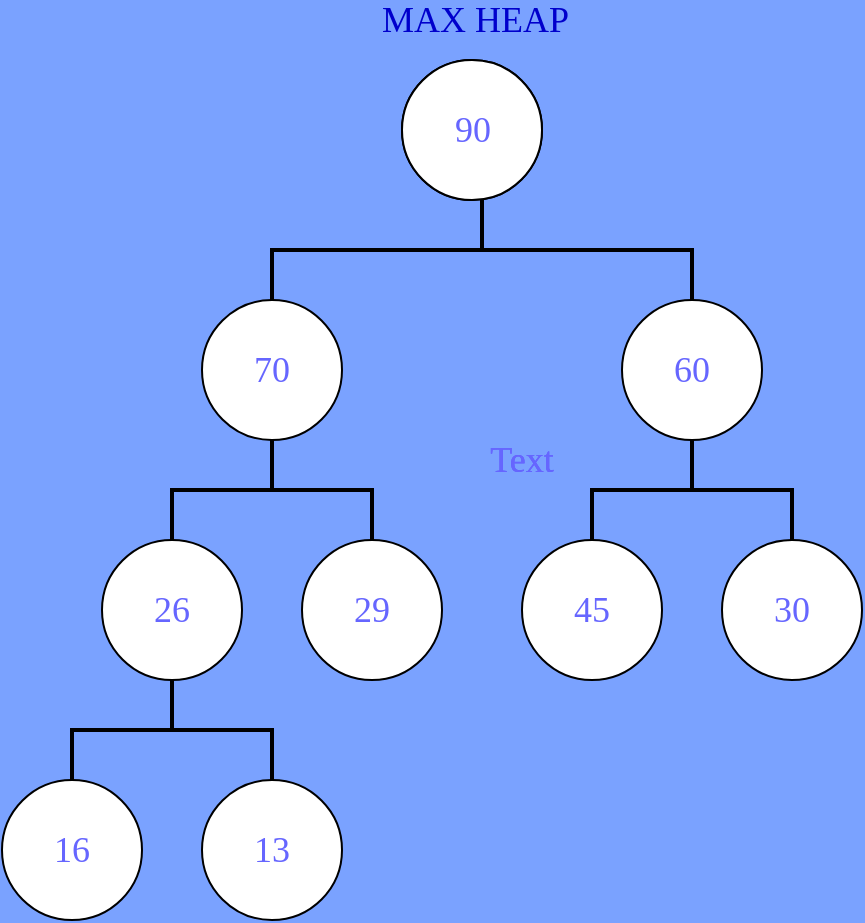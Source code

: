 <mxfile version="13.11.0" type="github">
  <diagram id="w1ukBDx6zw6wcxLItHl0" name="Page-1">
    <mxGraphModel dx="1038" dy="575" grid="1" gridSize="10" guides="1" tooltips="1" connect="1" arrows="1" fold="1" page="1" pageScale="1" pageWidth="850" pageHeight="1100" background="#7AA2FF" math="0" shadow="0">
      <root>
        <mxCell id="0" />
        <mxCell id="1" parent="0" />
        <mxCell id="GdWQ3C4kMzwYWPHnyi9k-1" value="" style="ellipse;whiteSpace=wrap;html=1;aspect=fixed;" parent="1" vertex="1">
          <mxGeometry x="480" y="220" width="70" height="70" as="geometry" />
        </mxCell>
        <mxCell id="GdWQ3C4kMzwYWPHnyi9k-4" value="" style="ellipse;whiteSpace=wrap;html=1;aspect=fixed;" parent="1" vertex="1">
          <mxGeometry x="270" y="220" width="70" height="70" as="geometry" />
        </mxCell>
        <mxCell id="GdWQ3C4kMzwYWPHnyi9k-5" value="" style="ellipse;whiteSpace=wrap;html=1;aspect=fixed;" parent="1" vertex="1">
          <mxGeometry x="370" y="100" width="70" height="70" as="geometry" />
        </mxCell>
        <mxCell id="GdWQ3C4kMzwYWPHnyi9k-8" value="" style="strokeWidth=2;html=1;shape=mxgraph.flowchart.annotation_2;align=left;labelPosition=right;pointerEvents=1;direction=south;" parent="1" vertex="1">
          <mxGeometry x="305" y="170" width="210" height="50" as="geometry" />
        </mxCell>
        <mxCell id="GdWQ3C4kMzwYWPHnyi9k-9" value="" style="ellipse;whiteSpace=wrap;html=1;aspect=fixed;" parent="1" vertex="1">
          <mxGeometry x="320" y="340" width="70" height="70" as="geometry" />
        </mxCell>
        <mxCell id="GdWQ3C4kMzwYWPHnyi9k-10" value="" style="ellipse;whiteSpace=wrap;html=1;aspect=fixed;" parent="1" vertex="1">
          <mxGeometry x="220" y="340" width="70" height="70" as="geometry" />
        </mxCell>
        <mxCell id="GdWQ3C4kMzwYWPHnyi9k-11" value="&lt;p&gt;&lt;br&gt;&lt;/p&gt;" style="ellipse;whiteSpace=wrap;html=1;aspect=fixed;" parent="1" vertex="1">
          <mxGeometry x="370" y="100" width="70" height="70" as="geometry" />
        </mxCell>
        <mxCell id="GdWQ3C4kMzwYWPHnyi9k-12" value="" style="strokeWidth=2;html=1;shape=mxgraph.flowchart.annotation_2;align=left;labelPosition=right;pointerEvents=1;direction=south;" parent="1" vertex="1">
          <mxGeometry x="255" y="290" width="100" height="50" as="geometry" />
        </mxCell>
        <mxCell id="GdWQ3C4kMzwYWPHnyi9k-15" value="" style="ellipse;whiteSpace=wrap;html=1;aspect=fixed;" parent="1" vertex="1">
          <mxGeometry x="530" y="340" width="70" height="70" as="geometry" />
        </mxCell>
        <mxCell id="GdWQ3C4kMzwYWPHnyi9k-16" value="" style="ellipse;whiteSpace=wrap;html=1;aspect=fixed;" parent="1" vertex="1">
          <mxGeometry x="430" y="340" width="70" height="70" as="geometry" />
        </mxCell>
        <mxCell id="GdWQ3C4kMzwYWPHnyi9k-17" value="" style="strokeWidth=2;html=1;shape=mxgraph.flowchart.annotation_2;align=left;labelPosition=right;pointerEvents=1;direction=south;" parent="1" vertex="1">
          <mxGeometry x="465" y="290" width="100" height="50" as="geometry" />
        </mxCell>
        <mxCell id="7zwHGBG26w4mm7wUaiLM-2" value="90" style="text;html=1;strokeColor=none;fillColor=none;align=center;verticalAlign=middle;whiteSpace=wrap;rounded=0;fontFamily=Verdana;fontSize=18;fontColor=#6666FF;" vertex="1" parent="1">
          <mxGeometry x="382.5" y="121.25" width="45" height="27.5" as="geometry" />
        </mxCell>
        <mxCell id="7zwHGBG26w4mm7wUaiLM-3" value="70" style="text;html=1;strokeColor=none;fillColor=none;align=center;verticalAlign=middle;whiteSpace=wrap;rounded=0;fontFamily=Verdana;fontSize=18;fontColor=#6666FF;" vertex="1" parent="1">
          <mxGeometry x="285" y="245" width="40" height="20" as="geometry" />
        </mxCell>
        <mxCell id="7zwHGBG26w4mm7wUaiLM-4" value="60" style="text;html=1;strokeColor=none;fillColor=none;align=center;verticalAlign=middle;whiteSpace=wrap;rounded=0;fontFamily=Verdana;fontSize=18;fontColor=#6666FF;" vertex="1" parent="1">
          <mxGeometry x="495" y="245" width="40" height="20" as="geometry" />
        </mxCell>
        <mxCell id="7zwHGBG26w4mm7wUaiLM-5" value="45" style="text;html=1;strokeColor=none;fillColor=none;align=center;verticalAlign=middle;whiteSpace=wrap;rounded=0;fontFamily=Verdana;fontSize=18;fontColor=#6666FF;" vertex="1" parent="1">
          <mxGeometry x="445" y="365" width="40" height="20" as="geometry" />
        </mxCell>
        <mxCell id="7zwHGBG26w4mm7wUaiLM-6" value="30" style="text;html=1;strokeColor=none;fillColor=none;align=center;verticalAlign=middle;whiteSpace=wrap;rounded=0;fontFamily=Verdana;fontSize=18;fontColor=#6666FF;" vertex="1" parent="1">
          <mxGeometry x="545" y="365" width="40" height="20" as="geometry" />
        </mxCell>
        <mxCell id="7zwHGBG26w4mm7wUaiLM-7" value="26" style="text;html=1;strokeColor=none;fillColor=none;align=center;verticalAlign=middle;whiteSpace=wrap;rounded=0;fontFamily=Verdana;fontSize=18;fontColor=#6666FF;" vertex="1" parent="1">
          <mxGeometry x="235" y="365" width="40" height="20" as="geometry" />
        </mxCell>
        <mxCell id="7zwHGBG26w4mm7wUaiLM-8" value="29" style="text;html=1;strokeColor=none;fillColor=none;align=center;verticalAlign=middle;whiteSpace=wrap;rounded=0;fontFamily=Verdana;fontSize=18;fontColor=#6666FF;" vertex="1" parent="1">
          <mxGeometry x="335" y="365" width="40" height="20" as="geometry" />
        </mxCell>
        <mxCell id="7zwHGBG26w4mm7wUaiLM-9" value="" style="ellipse;whiteSpace=wrap;html=1;aspect=fixed;" vertex="1" parent="1">
          <mxGeometry x="270" y="460" width="70" height="70" as="geometry" />
        </mxCell>
        <mxCell id="7zwHGBG26w4mm7wUaiLM-10" value="" style="ellipse;whiteSpace=wrap;html=1;aspect=fixed;" vertex="1" parent="1">
          <mxGeometry x="170" y="460" width="70" height="70" as="geometry" />
        </mxCell>
        <mxCell id="7zwHGBG26w4mm7wUaiLM-11" value="" style="strokeWidth=2;html=1;shape=mxgraph.flowchart.annotation_2;align=left;labelPosition=right;pointerEvents=1;direction=south;" vertex="1" parent="1">
          <mxGeometry x="205" y="410" width="100" height="50" as="geometry" />
        </mxCell>
        <mxCell id="7zwHGBG26w4mm7wUaiLM-12" value="16" style="text;html=1;strokeColor=none;fillColor=none;align=center;verticalAlign=middle;whiteSpace=wrap;rounded=0;fontFamily=Verdana;fontSize=18;fontColor=#6666FF;" vertex="1" parent="1">
          <mxGeometry x="185" y="485" width="40" height="20" as="geometry" />
        </mxCell>
        <mxCell id="7zwHGBG26w4mm7wUaiLM-13" value="13" style="text;html=1;strokeColor=none;fillColor=none;align=center;verticalAlign=middle;whiteSpace=wrap;rounded=0;fontFamily=Verdana;fontSize=18;fontColor=#6666FF;" vertex="1" parent="1">
          <mxGeometry x="285" y="485" width="40" height="20" as="geometry" />
        </mxCell>
        <mxCell id="7zwHGBG26w4mm7wUaiLM-14" value="Text" style="text;html=1;strokeColor=none;fillColor=none;align=center;verticalAlign=middle;whiteSpace=wrap;rounded=0;fontFamily=Verdana;fontSize=18;fontColor=#6666FF;" vertex="1" parent="1">
          <mxGeometry x="410" y="290" width="40" height="20" as="geometry" />
        </mxCell>
        <mxCell id="7zwHGBG26w4mm7wUaiLM-15" value="Text" style="text;html=1;strokeColor=none;fillColor=none;align=center;verticalAlign=middle;whiteSpace=wrap;rounded=0;fontFamily=Verdana;fontSize=18;fontColor=#6666FF;" vertex="1" parent="1">
          <mxGeometry x="410" y="290" width="40" height="20" as="geometry" />
        </mxCell>
        <mxCell id="7zwHGBG26w4mm7wUaiLM-16" value="Text" style="text;html=1;strokeColor=none;fillColor=none;align=center;verticalAlign=middle;whiteSpace=wrap;rounded=0;fontFamily=Verdana;fontSize=18;fontColor=#6666FF;" vertex="1" parent="1">
          <mxGeometry x="410" y="290" width="40" height="20" as="geometry" />
        </mxCell>
        <mxCell id="7zwHGBG26w4mm7wUaiLM-18" value="&lt;font color=&quot;#0000CC&quot;&gt;MAX HEAP&lt;/font&gt;" style="text;html=1;strokeColor=none;fillColor=none;spacing=5;spacingTop=-20;whiteSpace=wrap;overflow=hidden;rounded=0;fontFamily=Verdana;fontSize=18;fontColor=#6666FF;" vertex="1" parent="1">
          <mxGeometry x="355" y="80" width="115" height="20" as="geometry" />
        </mxCell>
      </root>
    </mxGraphModel>
  </diagram>
</mxfile>
